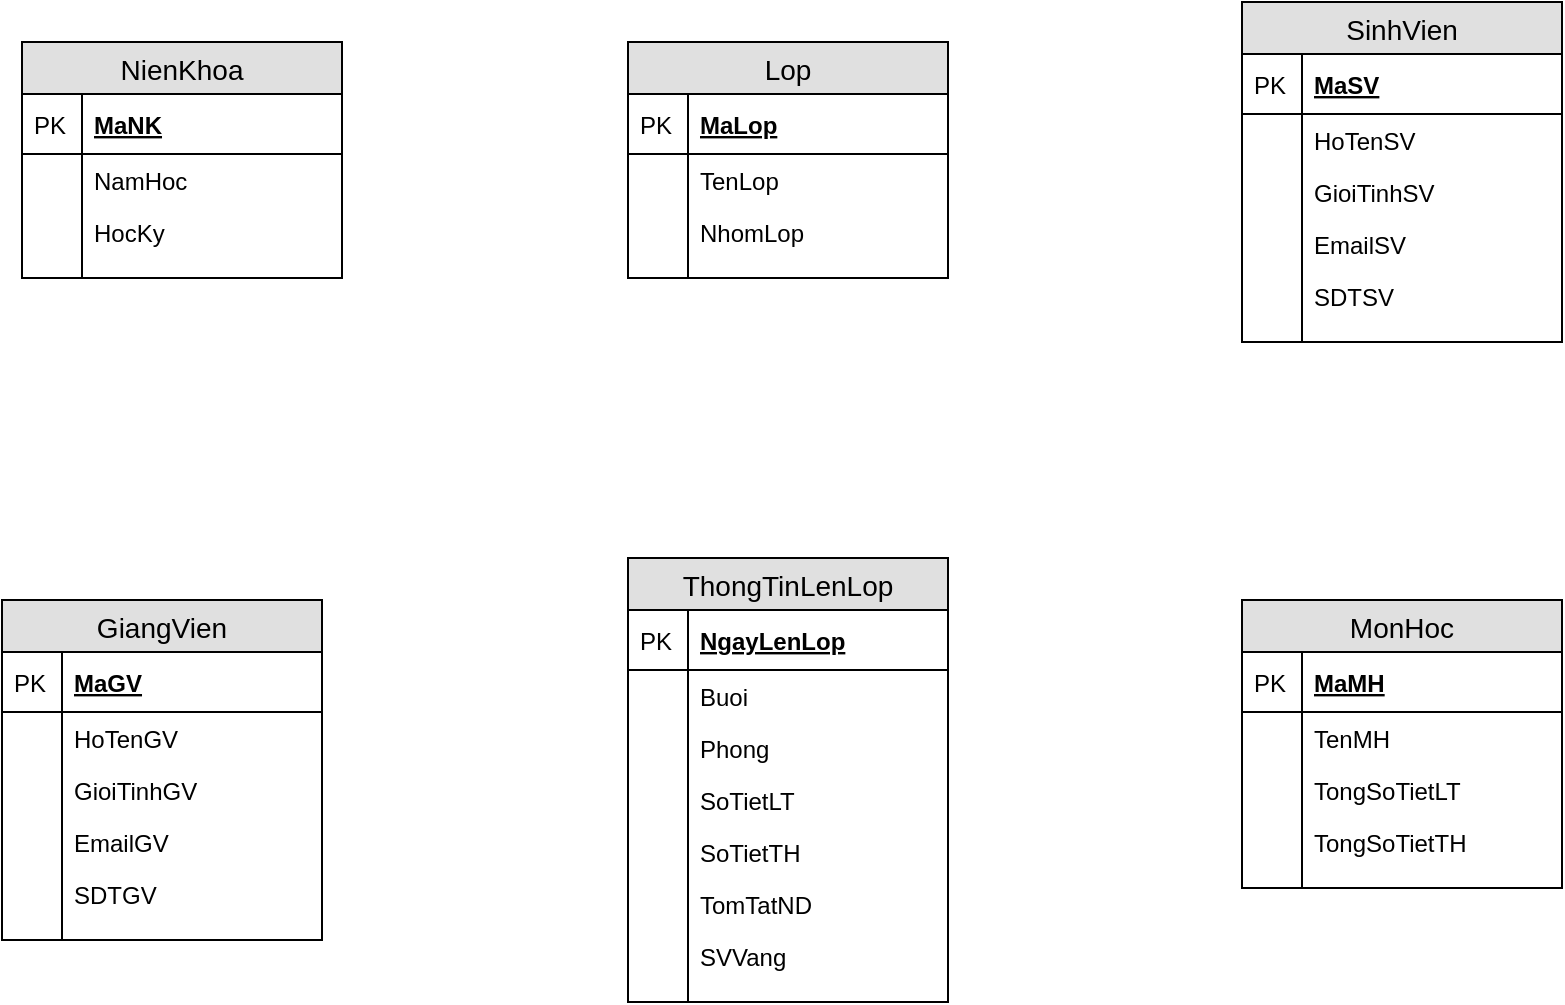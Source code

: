 <mxfile version="12.1.9" type="device" pages="1"><diagram id="S2ofIPddfH_rY7Ro5kJF" name="Page-1"><mxGraphModel dx="1024" dy="532" grid="1" gridSize="10" guides="1" tooltips="1" connect="1" arrows="1" fold="1" page="1" pageScale="1" pageWidth="827" pageHeight="1169" math="0" shadow="0"><root><mxCell id="0"/><mxCell id="1" parent="0"/><mxCell id="pvwFYc4zJFGxL9JBPSpe-16" value="NienKhoa" style="swimlane;fontStyle=0;childLayout=stackLayout;horizontal=1;startSize=26;fillColor=#e0e0e0;horizontalStack=0;resizeParent=1;resizeParentMax=0;resizeLast=0;collapsible=1;marginBottom=0;swimlaneFillColor=#ffffff;align=center;fontSize=14;" parent="1" vertex="1"><mxGeometry x="30" y="62" width="160" height="118" as="geometry"/></mxCell><mxCell id="pvwFYc4zJFGxL9JBPSpe-17" value="MaNK" style="shape=partialRectangle;top=0;left=0;right=0;bottom=1;align=left;verticalAlign=middle;fillColor=none;spacingLeft=34;spacingRight=4;overflow=hidden;rotatable=0;points=[[0,0.5],[1,0.5]];portConstraint=eastwest;dropTarget=0;fontStyle=5;fontSize=12;" parent="pvwFYc4zJFGxL9JBPSpe-16" vertex="1"><mxGeometry y="26" width="160" height="30" as="geometry"/></mxCell><mxCell id="pvwFYc4zJFGxL9JBPSpe-18" value="PK" style="shape=partialRectangle;top=0;left=0;bottom=0;fillColor=none;align=left;verticalAlign=middle;spacingLeft=4;spacingRight=4;overflow=hidden;rotatable=0;points=[];portConstraint=eastwest;part=1;fontSize=12;" parent="pvwFYc4zJFGxL9JBPSpe-17" vertex="1" connectable="0"><mxGeometry width="30" height="30" as="geometry"/></mxCell><mxCell id="pvwFYc4zJFGxL9JBPSpe-19" value="NamHoc" style="shape=partialRectangle;top=0;left=0;right=0;bottom=0;align=left;verticalAlign=top;fillColor=none;spacingLeft=34;spacingRight=4;overflow=hidden;rotatable=0;points=[[0,0.5],[1,0.5]];portConstraint=eastwest;dropTarget=0;fontSize=12;" parent="pvwFYc4zJFGxL9JBPSpe-16" vertex="1"><mxGeometry y="56" width="160" height="26" as="geometry"/></mxCell><mxCell id="pvwFYc4zJFGxL9JBPSpe-20" value="" style="shape=partialRectangle;top=0;left=0;bottom=0;fillColor=none;align=left;verticalAlign=top;spacingLeft=4;spacingRight=4;overflow=hidden;rotatable=0;points=[];portConstraint=eastwest;part=1;fontSize=12;" parent="pvwFYc4zJFGxL9JBPSpe-19" vertex="1" connectable="0"><mxGeometry width="30" height="26" as="geometry"/></mxCell><mxCell id="pvwFYc4zJFGxL9JBPSpe-111" value="HocKy" style="shape=partialRectangle;top=0;left=0;right=0;bottom=0;align=left;verticalAlign=top;fillColor=none;spacingLeft=34;spacingRight=4;overflow=hidden;rotatable=0;points=[[0,0.5],[1,0.5]];portConstraint=eastwest;dropTarget=0;fontSize=12;" parent="pvwFYc4zJFGxL9JBPSpe-16" vertex="1"><mxGeometry y="82" width="160" height="26" as="geometry"/></mxCell><mxCell id="pvwFYc4zJFGxL9JBPSpe-112" value="" style="shape=partialRectangle;top=0;left=0;bottom=0;fillColor=none;align=left;verticalAlign=top;spacingLeft=4;spacingRight=4;overflow=hidden;rotatable=0;points=[];portConstraint=eastwest;part=1;fontSize=12;" parent="pvwFYc4zJFGxL9JBPSpe-111" vertex="1" connectable="0"><mxGeometry width="30" height="26" as="geometry"/></mxCell><mxCell id="pvwFYc4zJFGxL9JBPSpe-25" value="" style="shape=partialRectangle;top=0;left=0;right=0;bottom=0;align=left;verticalAlign=top;fillColor=none;spacingLeft=34;spacingRight=4;overflow=hidden;rotatable=0;points=[[0,0.5],[1,0.5]];portConstraint=eastwest;dropTarget=0;fontSize=12;" parent="pvwFYc4zJFGxL9JBPSpe-16" vertex="1"><mxGeometry y="108" width="160" height="10" as="geometry"/></mxCell><mxCell id="pvwFYc4zJFGxL9JBPSpe-26" value="" style="shape=partialRectangle;top=0;left=0;bottom=0;fillColor=none;align=left;verticalAlign=top;spacingLeft=4;spacingRight=4;overflow=hidden;rotatable=0;points=[];portConstraint=eastwest;part=1;fontSize=12;" parent="pvwFYc4zJFGxL9JBPSpe-25" vertex="1" connectable="0"><mxGeometry width="30" height="10" as="geometry"/></mxCell><mxCell id="pvwFYc4zJFGxL9JBPSpe-29" value="GiangVien" style="swimlane;fontStyle=0;childLayout=stackLayout;horizontal=1;startSize=26;fillColor=#e0e0e0;horizontalStack=0;resizeParent=1;resizeParentMax=0;resizeLast=0;collapsible=1;marginBottom=0;swimlaneFillColor=#ffffff;align=center;fontSize=14;" parent="1" vertex="1"><mxGeometry x="20" y="341" width="160" height="170" as="geometry"/></mxCell><mxCell id="pvwFYc4zJFGxL9JBPSpe-30" value="MaGV" style="shape=partialRectangle;top=0;left=0;right=0;bottom=1;align=left;verticalAlign=middle;fillColor=none;spacingLeft=34;spacingRight=4;overflow=hidden;rotatable=0;points=[[0,0.5],[1,0.5]];portConstraint=eastwest;dropTarget=0;fontStyle=5;fontSize=12;" parent="pvwFYc4zJFGxL9JBPSpe-29" vertex="1"><mxGeometry y="26" width="160" height="30" as="geometry"/></mxCell><mxCell id="pvwFYc4zJFGxL9JBPSpe-31" value="PK" style="shape=partialRectangle;top=0;left=0;bottom=0;fillColor=none;align=left;verticalAlign=middle;spacingLeft=4;spacingRight=4;overflow=hidden;rotatable=0;points=[];portConstraint=eastwest;part=1;fontSize=12;" parent="pvwFYc4zJFGxL9JBPSpe-30" vertex="1" connectable="0"><mxGeometry width="30" height="30" as="geometry"/></mxCell><mxCell id="pvwFYc4zJFGxL9JBPSpe-32" value="HoTenGV" style="shape=partialRectangle;top=0;left=0;right=0;bottom=0;align=left;verticalAlign=top;fillColor=none;spacingLeft=34;spacingRight=4;overflow=hidden;rotatable=0;points=[[0,0.5],[1,0.5]];portConstraint=eastwest;dropTarget=0;fontSize=12;" parent="pvwFYc4zJFGxL9JBPSpe-29" vertex="1"><mxGeometry y="56" width="160" height="26" as="geometry"/></mxCell><mxCell id="pvwFYc4zJFGxL9JBPSpe-33" value="" style="shape=partialRectangle;top=0;left=0;bottom=0;fillColor=none;align=left;verticalAlign=top;spacingLeft=4;spacingRight=4;overflow=hidden;rotatable=0;points=[];portConstraint=eastwest;part=1;fontSize=12;" parent="pvwFYc4zJFGxL9JBPSpe-32" vertex="1" connectable="0"><mxGeometry width="30" height="26" as="geometry"/></mxCell><mxCell id="pvwFYc4zJFGxL9JBPSpe-34" value="GioiTinhGV" style="shape=partialRectangle;top=0;left=0;right=0;bottom=0;align=left;verticalAlign=top;fillColor=none;spacingLeft=34;spacingRight=4;overflow=hidden;rotatable=0;points=[[0,0.5],[1,0.5]];portConstraint=eastwest;dropTarget=0;fontSize=12;" parent="pvwFYc4zJFGxL9JBPSpe-29" vertex="1"><mxGeometry y="82" width="160" height="26" as="geometry"/></mxCell><mxCell id="pvwFYc4zJFGxL9JBPSpe-35" value="" style="shape=partialRectangle;top=0;left=0;bottom=0;fillColor=none;align=left;verticalAlign=top;spacingLeft=4;spacingRight=4;overflow=hidden;rotatable=0;points=[];portConstraint=eastwest;part=1;fontSize=12;" parent="pvwFYc4zJFGxL9JBPSpe-34" vertex="1" connectable="0"><mxGeometry width="30" height="26" as="geometry"/></mxCell><mxCell id="pvwFYc4zJFGxL9JBPSpe-36" value="EmailGV" style="shape=partialRectangle;top=0;left=0;right=0;bottom=0;align=left;verticalAlign=top;fillColor=none;spacingLeft=34;spacingRight=4;overflow=hidden;rotatable=0;points=[[0,0.5],[1,0.5]];portConstraint=eastwest;dropTarget=0;fontSize=12;" parent="pvwFYc4zJFGxL9JBPSpe-29" vertex="1"><mxGeometry y="108" width="160" height="26" as="geometry"/></mxCell><mxCell id="pvwFYc4zJFGxL9JBPSpe-37" value="" style="shape=partialRectangle;top=0;left=0;bottom=0;fillColor=none;align=left;verticalAlign=top;spacingLeft=4;spacingRight=4;overflow=hidden;rotatable=0;points=[];portConstraint=eastwest;part=1;fontSize=12;" parent="pvwFYc4zJFGxL9JBPSpe-36" vertex="1" connectable="0"><mxGeometry width="30" height="26" as="geometry"/></mxCell><mxCell id="pvwFYc4zJFGxL9JBPSpe-88" value="SDTGV" style="shape=partialRectangle;top=0;left=0;right=0;bottom=0;align=left;verticalAlign=top;fillColor=none;spacingLeft=34;spacingRight=4;overflow=hidden;rotatable=0;points=[[0,0.5],[1,0.5]];portConstraint=eastwest;dropTarget=0;fontSize=12;" parent="pvwFYc4zJFGxL9JBPSpe-29" vertex="1"><mxGeometry y="134" width="160" height="26" as="geometry"/></mxCell><mxCell id="pvwFYc4zJFGxL9JBPSpe-89" value="" style="shape=partialRectangle;top=0;left=0;bottom=0;fillColor=none;align=left;verticalAlign=top;spacingLeft=4;spacingRight=4;overflow=hidden;rotatable=0;points=[];portConstraint=eastwest;part=1;fontSize=12;" parent="pvwFYc4zJFGxL9JBPSpe-88" vertex="1" connectable="0"><mxGeometry width="30" height="26" as="geometry"/></mxCell><mxCell id="pvwFYc4zJFGxL9JBPSpe-92" value="" style="shape=partialRectangle;top=0;left=0;right=0;bottom=0;align=left;verticalAlign=top;fillColor=none;spacingLeft=34;spacingRight=4;overflow=hidden;rotatable=0;points=[[0,0.5],[1,0.5]];portConstraint=eastwest;dropTarget=0;fontSize=12;" parent="pvwFYc4zJFGxL9JBPSpe-29" vertex="1"><mxGeometry y="160" width="160" height="10" as="geometry"/></mxCell><mxCell id="pvwFYc4zJFGxL9JBPSpe-93" value="" style="shape=partialRectangle;top=0;left=0;bottom=0;fillColor=none;align=left;verticalAlign=top;spacingLeft=4;spacingRight=4;overflow=hidden;rotatable=0;points=[];portConstraint=eastwest;part=1;fontSize=12;" parent="pvwFYc4zJFGxL9JBPSpe-92" vertex="1" connectable="0"><mxGeometry width="30" height="10" as="geometry"/></mxCell><mxCell id="pvwFYc4zJFGxL9JBPSpe-42" value="ThongTinLenLop" style="swimlane;fontStyle=0;childLayout=stackLayout;horizontal=1;startSize=26;fillColor=#e0e0e0;horizontalStack=0;resizeParent=1;resizeParentMax=0;resizeLast=0;collapsible=1;marginBottom=0;swimlaneFillColor=#ffffff;align=center;fontSize=14;" parent="1" vertex="1"><mxGeometry x="333" y="320" width="160" height="222" as="geometry"/></mxCell><mxCell id="pvwFYc4zJFGxL9JBPSpe-43" value="NgayLenLop" style="shape=partialRectangle;top=0;left=0;right=0;bottom=1;align=left;verticalAlign=middle;fillColor=none;spacingLeft=34;spacingRight=4;overflow=hidden;rotatable=0;points=[[0,0.5],[1,0.5]];portConstraint=eastwest;dropTarget=0;fontStyle=5;fontSize=12;" parent="pvwFYc4zJFGxL9JBPSpe-42" vertex="1"><mxGeometry y="26" width="160" height="30" as="geometry"/></mxCell><mxCell id="pvwFYc4zJFGxL9JBPSpe-44" value="PK" style="shape=partialRectangle;top=0;left=0;bottom=0;fillColor=none;align=left;verticalAlign=middle;spacingLeft=4;spacingRight=4;overflow=hidden;rotatable=0;points=[];portConstraint=eastwest;part=1;fontSize=12;" parent="pvwFYc4zJFGxL9JBPSpe-43" vertex="1" connectable="0"><mxGeometry width="30" height="30" as="geometry"/></mxCell><mxCell id="pvwFYc4zJFGxL9JBPSpe-45" value="Buoi" style="shape=partialRectangle;top=0;left=0;right=0;bottom=0;align=left;verticalAlign=top;fillColor=none;spacingLeft=34;spacingRight=4;overflow=hidden;rotatable=0;points=[[0,0.5],[1,0.5]];portConstraint=eastwest;dropTarget=0;fontSize=12;" parent="pvwFYc4zJFGxL9JBPSpe-42" vertex="1"><mxGeometry y="56" width="160" height="26" as="geometry"/></mxCell><mxCell id="pvwFYc4zJFGxL9JBPSpe-46" value="" style="shape=partialRectangle;top=0;left=0;bottom=0;fillColor=none;align=left;verticalAlign=top;spacingLeft=4;spacingRight=4;overflow=hidden;rotatable=0;points=[];portConstraint=eastwest;part=1;fontSize=12;" parent="pvwFYc4zJFGxL9JBPSpe-45" vertex="1" connectable="0"><mxGeometry width="30" height="26" as="geometry"/></mxCell><mxCell id="pvwFYc4zJFGxL9JBPSpe-47" value="Phong" style="shape=partialRectangle;top=0;left=0;right=0;bottom=0;align=left;verticalAlign=top;fillColor=none;spacingLeft=34;spacingRight=4;overflow=hidden;rotatable=0;points=[[0,0.5],[1,0.5]];portConstraint=eastwest;dropTarget=0;fontSize=12;" parent="pvwFYc4zJFGxL9JBPSpe-42" vertex="1"><mxGeometry y="82" width="160" height="26" as="geometry"/></mxCell><mxCell id="pvwFYc4zJFGxL9JBPSpe-48" value="" style="shape=partialRectangle;top=0;left=0;bottom=0;fillColor=none;align=left;verticalAlign=top;spacingLeft=4;spacingRight=4;overflow=hidden;rotatable=0;points=[];portConstraint=eastwest;part=1;fontSize=12;" parent="pvwFYc4zJFGxL9JBPSpe-47" vertex="1" connectable="0"><mxGeometry width="30" height="26" as="geometry"/></mxCell><mxCell id="pvwFYc4zJFGxL9JBPSpe-49" value="SoTietLT" style="shape=partialRectangle;top=0;left=0;right=0;bottom=0;align=left;verticalAlign=top;fillColor=none;spacingLeft=34;spacingRight=4;overflow=hidden;rotatable=0;points=[[0,0.5],[1,0.5]];portConstraint=eastwest;dropTarget=0;fontSize=12;" parent="pvwFYc4zJFGxL9JBPSpe-42" vertex="1"><mxGeometry y="108" width="160" height="26" as="geometry"/></mxCell><mxCell id="pvwFYc4zJFGxL9JBPSpe-50" value="" style="shape=partialRectangle;top=0;left=0;bottom=0;fillColor=none;align=left;verticalAlign=top;spacingLeft=4;spacingRight=4;overflow=hidden;rotatable=0;points=[];portConstraint=eastwest;part=1;fontSize=12;" parent="pvwFYc4zJFGxL9JBPSpe-49" vertex="1" connectable="0"><mxGeometry width="30" height="26" as="geometry"/></mxCell><mxCell id="pvwFYc4zJFGxL9JBPSpe-98" value="SoTietTH" style="shape=partialRectangle;top=0;left=0;right=0;bottom=0;align=left;verticalAlign=top;fillColor=none;spacingLeft=34;spacingRight=4;overflow=hidden;rotatable=0;points=[[0,0.5],[1,0.5]];portConstraint=eastwest;dropTarget=0;fontSize=12;" parent="pvwFYc4zJFGxL9JBPSpe-42" vertex="1"><mxGeometry y="134" width="160" height="26" as="geometry"/></mxCell><mxCell id="pvwFYc4zJFGxL9JBPSpe-99" value="" style="shape=partialRectangle;top=0;left=0;bottom=0;fillColor=none;align=left;verticalAlign=top;spacingLeft=4;spacingRight=4;overflow=hidden;rotatable=0;points=[];portConstraint=eastwest;part=1;fontSize=12;" parent="pvwFYc4zJFGxL9JBPSpe-98" vertex="1" connectable="0"><mxGeometry width="30" height="26" as="geometry"/></mxCell><mxCell id="pvwFYc4zJFGxL9JBPSpe-100" value="TomTatND" style="shape=partialRectangle;top=0;left=0;right=0;bottom=0;align=left;verticalAlign=top;fillColor=none;spacingLeft=34;spacingRight=4;overflow=hidden;rotatable=0;points=[[0,0.5],[1,0.5]];portConstraint=eastwest;dropTarget=0;fontSize=12;" parent="pvwFYc4zJFGxL9JBPSpe-42" vertex="1"><mxGeometry y="160" width="160" height="26" as="geometry"/></mxCell><mxCell id="pvwFYc4zJFGxL9JBPSpe-101" value="" style="shape=partialRectangle;top=0;left=0;bottom=0;fillColor=none;align=left;verticalAlign=top;spacingLeft=4;spacingRight=4;overflow=hidden;rotatable=0;points=[];portConstraint=eastwest;part=1;fontSize=12;" parent="pvwFYc4zJFGxL9JBPSpe-100" vertex="1" connectable="0"><mxGeometry width="30" height="26" as="geometry"/></mxCell><mxCell id="pvwFYc4zJFGxL9JBPSpe-102" value="SVVang" style="shape=partialRectangle;top=0;left=0;right=0;bottom=0;align=left;verticalAlign=top;fillColor=none;spacingLeft=34;spacingRight=4;overflow=hidden;rotatable=0;points=[[0,0.5],[1,0.5]];portConstraint=eastwest;dropTarget=0;fontSize=12;" parent="pvwFYc4zJFGxL9JBPSpe-42" vertex="1"><mxGeometry y="186" width="160" height="26" as="geometry"/></mxCell><mxCell id="pvwFYc4zJFGxL9JBPSpe-103" value="" style="shape=partialRectangle;top=0;left=0;bottom=0;fillColor=none;align=left;verticalAlign=top;spacingLeft=4;spacingRight=4;overflow=hidden;rotatable=0;points=[];portConstraint=eastwest;part=1;fontSize=12;" parent="pvwFYc4zJFGxL9JBPSpe-102" vertex="1" connectable="0"><mxGeometry width="30" height="26" as="geometry"/></mxCell><mxCell id="pvwFYc4zJFGxL9JBPSpe-51" value="" style="shape=partialRectangle;top=0;left=0;right=0;bottom=0;align=left;verticalAlign=top;fillColor=none;spacingLeft=34;spacingRight=4;overflow=hidden;rotatable=0;points=[[0,0.5],[1,0.5]];portConstraint=eastwest;dropTarget=0;fontSize=12;" parent="pvwFYc4zJFGxL9JBPSpe-42" vertex="1"><mxGeometry y="212" width="160" height="10" as="geometry"/></mxCell><mxCell id="pvwFYc4zJFGxL9JBPSpe-52" value="" style="shape=partialRectangle;top=0;left=0;bottom=0;fillColor=none;align=left;verticalAlign=top;spacingLeft=4;spacingRight=4;overflow=hidden;rotatable=0;points=[];portConstraint=eastwest;part=1;fontSize=12;" parent="pvwFYc4zJFGxL9JBPSpe-51" vertex="1" connectable="0"><mxGeometry width="30" height="10" as="geometry"/></mxCell><mxCell id="pvwFYc4zJFGxL9JBPSpe-53" value="MonHoc" style="swimlane;fontStyle=0;childLayout=stackLayout;horizontal=1;startSize=26;fillColor=#e0e0e0;horizontalStack=0;resizeParent=1;resizeParentMax=0;resizeLast=0;collapsible=1;marginBottom=0;swimlaneFillColor=#ffffff;align=center;fontSize=14;" parent="1" vertex="1"><mxGeometry x="640" y="341" width="160" height="144" as="geometry"/></mxCell><mxCell id="pvwFYc4zJFGxL9JBPSpe-54" value="MaMH" style="shape=partialRectangle;top=0;left=0;right=0;bottom=1;align=left;verticalAlign=middle;fillColor=none;spacingLeft=34;spacingRight=4;overflow=hidden;rotatable=0;points=[[0,0.5],[1,0.5]];portConstraint=eastwest;dropTarget=0;fontStyle=5;fontSize=12;" parent="pvwFYc4zJFGxL9JBPSpe-53" vertex="1"><mxGeometry y="26" width="160" height="30" as="geometry"/></mxCell><mxCell id="pvwFYc4zJFGxL9JBPSpe-55" value="PK" style="shape=partialRectangle;top=0;left=0;bottom=0;fillColor=none;align=left;verticalAlign=middle;spacingLeft=4;spacingRight=4;overflow=hidden;rotatable=0;points=[];portConstraint=eastwest;part=1;fontSize=12;" parent="pvwFYc4zJFGxL9JBPSpe-54" vertex="1" connectable="0"><mxGeometry width="30" height="30" as="geometry"/></mxCell><mxCell id="pvwFYc4zJFGxL9JBPSpe-56" value="TenMH" style="shape=partialRectangle;top=0;left=0;right=0;bottom=0;align=left;verticalAlign=top;fillColor=none;spacingLeft=34;spacingRight=4;overflow=hidden;rotatable=0;points=[[0,0.5],[1,0.5]];portConstraint=eastwest;dropTarget=0;fontSize=12;" parent="pvwFYc4zJFGxL9JBPSpe-53" vertex="1"><mxGeometry y="56" width="160" height="26" as="geometry"/></mxCell><mxCell id="pvwFYc4zJFGxL9JBPSpe-57" value="" style="shape=partialRectangle;top=0;left=0;bottom=0;fillColor=none;align=left;verticalAlign=top;spacingLeft=4;spacingRight=4;overflow=hidden;rotatable=0;points=[];portConstraint=eastwest;part=1;fontSize=12;" parent="pvwFYc4zJFGxL9JBPSpe-56" vertex="1" connectable="0"><mxGeometry width="30" height="26" as="geometry"/></mxCell><mxCell id="pvwFYc4zJFGxL9JBPSpe-58" value="TongSoTietLT" style="shape=partialRectangle;top=0;left=0;right=0;bottom=0;align=left;verticalAlign=top;fillColor=none;spacingLeft=34;spacingRight=4;overflow=hidden;rotatable=0;points=[[0,0.5],[1,0.5]];portConstraint=eastwest;dropTarget=0;fontSize=12;" parent="pvwFYc4zJFGxL9JBPSpe-53" vertex="1"><mxGeometry y="82" width="160" height="26" as="geometry"/></mxCell><mxCell id="pvwFYc4zJFGxL9JBPSpe-59" value="" style="shape=partialRectangle;top=0;left=0;bottom=0;fillColor=none;align=left;verticalAlign=top;spacingLeft=4;spacingRight=4;overflow=hidden;rotatable=0;points=[];portConstraint=eastwest;part=1;fontSize=12;" parent="pvwFYc4zJFGxL9JBPSpe-58" vertex="1" connectable="0"><mxGeometry width="30" height="26" as="geometry"/></mxCell><mxCell id="pvwFYc4zJFGxL9JBPSpe-60" value="TongSoTietTH" style="shape=partialRectangle;top=0;left=0;right=0;bottom=0;align=left;verticalAlign=top;fillColor=none;spacingLeft=34;spacingRight=4;overflow=hidden;rotatable=0;points=[[0,0.5],[1,0.5]];portConstraint=eastwest;dropTarget=0;fontSize=12;" parent="pvwFYc4zJFGxL9JBPSpe-53" vertex="1"><mxGeometry y="108" width="160" height="26" as="geometry"/></mxCell><mxCell id="pvwFYc4zJFGxL9JBPSpe-61" value="" style="shape=partialRectangle;top=0;left=0;bottom=0;fillColor=none;align=left;verticalAlign=top;spacingLeft=4;spacingRight=4;overflow=hidden;rotatable=0;points=[];portConstraint=eastwest;part=1;fontSize=12;" parent="pvwFYc4zJFGxL9JBPSpe-60" vertex="1" connectable="0"><mxGeometry width="30" height="26" as="geometry"/></mxCell><mxCell id="pvwFYc4zJFGxL9JBPSpe-62" value="" style="shape=partialRectangle;top=0;left=0;right=0;bottom=0;align=left;verticalAlign=top;fillColor=none;spacingLeft=34;spacingRight=4;overflow=hidden;rotatable=0;points=[[0,0.5],[1,0.5]];portConstraint=eastwest;dropTarget=0;fontSize=12;" parent="pvwFYc4zJFGxL9JBPSpe-53" vertex="1"><mxGeometry y="134" width="160" height="10" as="geometry"/></mxCell><mxCell id="pvwFYc4zJFGxL9JBPSpe-63" value="" style="shape=partialRectangle;top=0;left=0;bottom=0;fillColor=none;align=left;verticalAlign=top;spacingLeft=4;spacingRight=4;overflow=hidden;rotatable=0;points=[];portConstraint=eastwest;part=1;fontSize=12;" parent="pvwFYc4zJFGxL9JBPSpe-62" vertex="1" connectable="0"><mxGeometry width="30" height="10" as="geometry"/></mxCell><mxCell id="pvwFYc4zJFGxL9JBPSpe-64" value="SinhVien" style="swimlane;fontStyle=0;childLayout=stackLayout;horizontal=1;startSize=26;fillColor=#e0e0e0;horizontalStack=0;resizeParent=1;resizeParentMax=0;resizeLast=0;collapsible=1;marginBottom=0;swimlaneFillColor=#ffffff;align=center;fontSize=14;" parent="1" vertex="1"><mxGeometry x="640" y="42" width="160" height="170" as="geometry"/></mxCell><mxCell id="pvwFYc4zJFGxL9JBPSpe-65" value="MaSV" style="shape=partialRectangle;top=0;left=0;right=0;bottom=1;align=left;verticalAlign=middle;fillColor=none;spacingLeft=34;spacingRight=4;overflow=hidden;rotatable=0;points=[[0,0.5],[1,0.5]];portConstraint=eastwest;dropTarget=0;fontStyle=5;fontSize=12;" parent="pvwFYc4zJFGxL9JBPSpe-64" vertex="1"><mxGeometry y="26" width="160" height="30" as="geometry"/></mxCell><mxCell id="pvwFYc4zJFGxL9JBPSpe-66" value="PK" style="shape=partialRectangle;top=0;left=0;bottom=0;fillColor=none;align=left;verticalAlign=middle;spacingLeft=4;spacingRight=4;overflow=hidden;rotatable=0;points=[];portConstraint=eastwest;part=1;fontSize=12;" parent="pvwFYc4zJFGxL9JBPSpe-65" vertex="1" connectable="0"><mxGeometry width="30" height="30" as="geometry"/></mxCell><mxCell id="pvwFYc4zJFGxL9JBPSpe-67" value="HoTenSV" style="shape=partialRectangle;top=0;left=0;right=0;bottom=0;align=left;verticalAlign=top;fillColor=none;spacingLeft=34;spacingRight=4;overflow=hidden;rotatable=0;points=[[0,0.5],[1,0.5]];portConstraint=eastwest;dropTarget=0;fontSize=12;" parent="pvwFYc4zJFGxL9JBPSpe-64" vertex="1"><mxGeometry y="56" width="160" height="26" as="geometry"/></mxCell><mxCell id="pvwFYc4zJFGxL9JBPSpe-68" value="" style="shape=partialRectangle;top=0;left=0;bottom=0;fillColor=none;align=left;verticalAlign=top;spacingLeft=4;spacingRight=4;overflow=hidden;rotatable=0;points=[];portConstraint=eastwest;part=1;fontSize=12;" parent="pvwFYc4zJFGxL9JBPSpe-67" vertex="1" connectable="0"><mxGeometry width="30" height="26" as="geometry"/></mxCell><mxCell id="pvwFYc4zJFGxL9JBPSpe-69" value="GioiTinhSV" style="shape=partialRectangle;top=0;left=0;right=0;bottom=0;align=left;verticalAlign=top;fillColor=none;spacingLeft=34;spacingRight=4;overflow=hidden;rotatable=0;points=[[0,0.5],[1,0.5]];portConstraint=eastwest;dropTarget=0;fontSize=12;" parent="pvwFYc4zJFGxL9JBPSpe-64" vertex="1"><mxGeometry y="82" width="160" height="26" as="geometry"/></mxCell><mxCell id="pvwFYc4zJFGxL9JBPSpe-70" value="" style="shape=partialRectangle;top=0;left=0;bottom=0;fillColor=none;align=left;verticalAlign=top;spacingLeft=4;spacingRight=4;overflow=hidden;rotatable=0;points=[];portConstraint=eastwest;part=1;fontSize=12;" parent="pvwFYc4zJFGxL9JBPSpe-69" vertex="1" connectable="0"><mxGeometry width="30" height="26" as="geometry"/></mxCell><mxCell id="pvwFYc4zJFGxL9JBPSpe-71" value="EmailSV" style="shape=partialRectangle;top=0;left=0;right=0;bottom=0;align=left;verticalAlign=top;fillColor=none;spacingLeft=34;spacingRight=4;overflow=hidden;rotatable=0;points=[[0,0.5],[1,0.5]];portConstraint=eastwest;dropTarget=0;fontSize=12;" parent="pvwFYc4zJFGxL9JBPSpe-64" vertex="1"><mxGeometry y="108" width="160" height="26" as="geometry"/></mxCell><mxCell id="pvwFYc4zJFGxL9JBPSpe-72" value="" style="shape=partialRectangle;top=0;left=0;bottom=0;fillColor=none;align=left;verticalAlign=top;spacingLeft=4;spacingRight=4;overflow=hidden;rotatable=0;points=[];portConstraint=eastwest;part=1;fontSize=12;" parent="pvwFYc4zJFGxL9JBPSpe-71" vertex="1" connectable="0"><mxGeometry width="30" height="26" as="geometry"/></mxCell><mxCell id="pvwFYc4zJFGxL9JBPSpe-104" value="SDTSV" style="shape=partialRectangle;top=0;left=0;right=0;bottom=0;align=left;verticalAlign=top;fillColor=none;spacingLeft=34;spacingRight=4;overflow=hidden;rotatable=0;points=[[0,0.5],[1,0.5]];portConstraint=eastwest;dropTarget=0;fontSize=12;" parent="pvwFYc4zJFGxL9JBPSpe-64" vertex="1"><mxGeometry y="134" width="160" height="26" as="geometry"/></mxCell><mxCell id="pvwFYc4zJFGxL9JBPSpe-105" value="" style="shape=partialRectangle;top=0;left=0;bottom=0;fillColor=none;align=left;verticalAlign=top;spacingLeft=4;spacingRight=4;overflow=hidden;rotatable=0;points=[];portConstraint=eastwest;part=1;fontSize=12;" parent="pvwFYc4zJFGxL9JBPSpe-104" vertex="1" connectable="0"><mxGeometry width="30" height="26" as="geometry"/></mxCell><mxCell id="pvwFYc4zJFGxL9JBPSpe-73" value="" style="shape=partialRectangle;top=0;left=0;right=0;bottom=0;align=left;verticalAlign=top;fillColor=none;spacingLeft=34;spacingRight=4;overflow=hidden;rotatable=0;points=[[0,0.5],[1,0.5]];portConstraint=eastwest;dropTarget=0;fontSize=12;" parent="pvwFYc4zJFGxL9JBPSpe-64" vertex="1"><mxGeometry y="160" width="160" height="10" as="geometry"/></mxCell><mxCell id="pvwFYc4zJFGxL9JBPSpe-74" value="" style="shape=partialRectangle;top=0;left=0;bottom=0;fillColor=none;align=left;verticalAlign=top;spacingLeft=4;spacingRight=4;overflow=hidden;rotatable=0;points=[];portConstraint=eastwest;part=1;fontSize=12;" parent="pvwFYc4zJFGxL9JBPSpe-73" vertex="1" connectable="0"><mxGeometry width="30" height="10" as="geometry"/></mxCell><mxCell id="pvwFYc4zJFGxL9JBPSpe-75" value="Lop" style="swimlane;fontStyle=0;childLayout=stackLayout;horizontal=1;startSize=26;fillColor=#e0e0e0;horizontalStack=0;resizeParent=1;resizeParentMax=0;resizeLast=0;collapsible=1;marginBottom=0;swimlaneFillColor=#ffffff;align=center;fontSize=14;" parent="1" vertex="1"><mxGeometry x="333" y="62" width="160" height="118" as="geometry"/></mxCell><mxCell id="pvwFYc4zJFGxL9JBPSpe-76" value="MaLop" style="shape=partialRectangle;top=0;left=0;right=0;bottom=1;align=left;verticalAlign=middle;fillColor=none;spacingLeft=34;spacingRight=4;overflow=hidden;rotatable=0;points=[[0,0.5],[1,0.5]];portConstraint=eastwest;dropTarget=0;fontStyle=5;fontSize=12;" parent="pvwFYc4zJFGxL9JBPSpe-75" vertex="1"><mxGeometry y="26" width="160" height="30" as="geometry"/></mxCell><mxCell id="pvwFYc4zJFGxL9JBPSpe-77" value="PK" style="shape=partialRectangle;top=0;left=0;bottom=0;fillColor=none;align=left;verticalAlign=middle;spacingLeft=4;spacingRight=4;overflow=hidden;rotatable=0;points=[];portConstraint=eastwest;part=1;fontSize=12;" parent="pvwFYc4zJFGxL9JBPSpe-76" vertex="1" connectable="0"><mxGeometry width="30" height="30" as="geometry"/></mxCell><mxCell id="pvwFYc4zJFGxL9JBPSpe-78" value="TenLop" style="shape=partialRectangle;top=0;left=0;right=0;bottom=0;align=left;verticalAlign=top;fillColor=none;spacingLeft=34;spacingRight=4;overflow=hidden;rotatable=0;points=[[0,0.5],[1,0.5]];portConstraint=eastwest;dropTarget=0;fontSize=12;" parent="pvwFYc4zJFGxL9JBPSpe-75" vertex="1"><mxGeometry y="56" width="160" height="26" as="geometry"/></mxCell><mxCell id="pvwFYc4zJFGxL9JBPSpe-79" value="" style="shape=partialRectangle;top=0;left=0;bottom=0;fillColor=none;align=left;verticalAlign=top;spacingLeft=4;spacingRight=4;overflow=hidden;rotatable=0;points=[];portConstraint=eastwest;part=1;fontSize=12;" parent="pvwFYc4zJFGxL9JBPSpe-78" vertex="1" connectable="0"><mxGeometry width="30" height="26" as="geometry"/></mxCell><mxCell id="pvwFYc4zJFGxL9JBPSpe-80" value="NhomLop" style="shape=partialRectangle;top=0;left=0;right=0;bottom=0;align=left;verticalAlign=top;fillColor=none;spacingLeft=34;spacingRight=4;overflow=hidden;rotatable=0;points=[[0,0.5],[1,0.5]];portConstraint=eastwest;dropTarget=0;fontSize=12;" parent="pvwFYc4zJFGxL9JBPSpe-75" vertex="1"><mxGeometry y="82" width="160" height="26" as="geometry"/></mxCell><mxCell id="pvwFYc4zJFGxL9JBPSpe-81" value="" style="shape=partialRectangle;top=0;left=0;bottom=0;fillColor=none;align=left;verticalAlign=top;spacingLeft=4;spacingRight=4;overflow=hidden;rotatable=0;points=[];portConstraint=eastwest;part=1;fontSize=12;" parent="pvwFYc4zJFGxL9JBPSpe-80" vertex="1" connectable="0"><mxGeometry width="30" height="26" as="geometry"/></mxCell><mxCell id="pvwFYc4zJFGxL9JBPSpe-84" value="" style="shape=partialRectangle;top=0;left=0;right=0;bottom=0;align=left;verticalAlign=top;fillColor=none;spacingLeft=34;spacingRight=4;overflow=hidden;rotatable=0;points=[[0,0.5],[1,0.5]];portConstraint=eastwest;dropTarget=0;fontSize=12;" parent="pvwFYc4zJFGxL9JBPSpe-75" vertex="1"><mxGeometry y="108" width="160" height="10" as="geometry"/></mxCell><mxCell id="pvwFYc4zJFGxL9JBPSpe-85" value="" style="shape=partialRectangle;top=0;left=0;bottom=0;fillColor=none;align=left;verticalAlign=top;spacingLeft=4;spacingRight=4;overflow=hidden;rotatable=0;points=[];portConstraint=eastwest;part=1;fontSize=12;" parent="pvwFYc4zJFGxL9JBPSpe-84" vertex="1" connectable="0"><mxGeometry width="30" height="10" as="geometry"/></mxCell></root></mxGraphModel></diagram></mxfile>